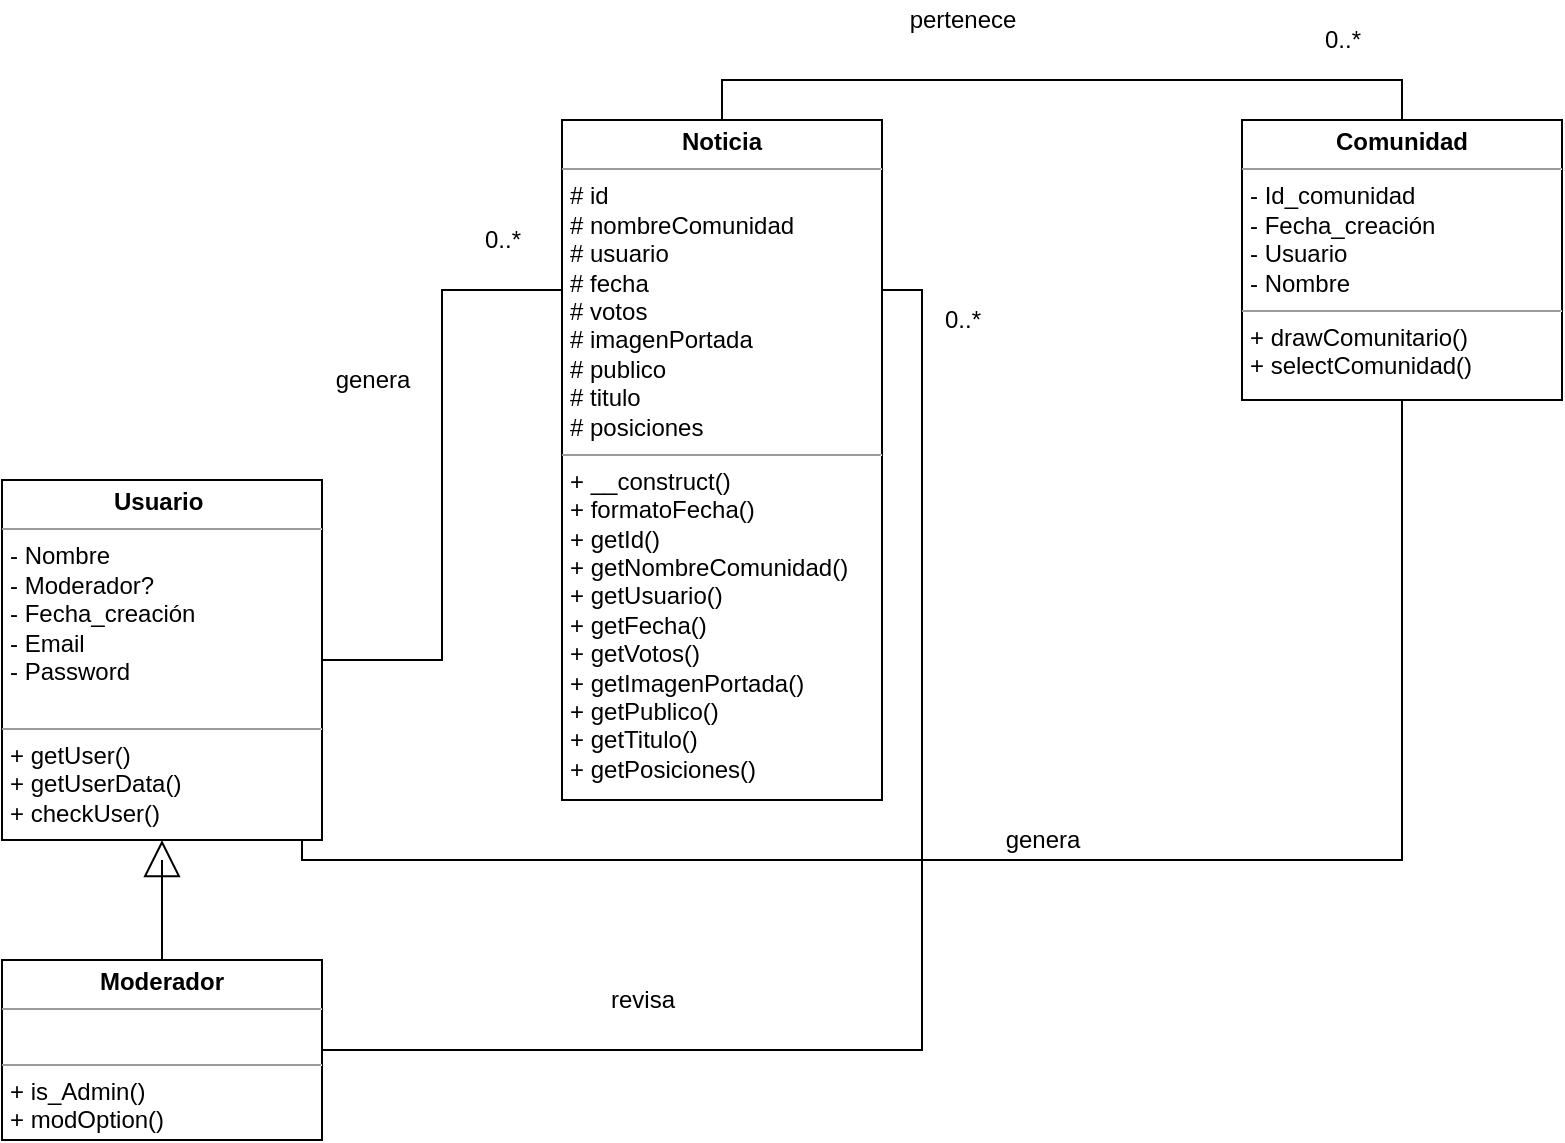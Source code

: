 <mxfile version="18.0.7" type="device"><diagram id="lv3ywBKbT9N2fXnmU3tT" name="Page-1"><mxGraphModel dx="1038" dy="1406" grid="1" gridSize="10" guides="1" tooltips="1" connect="1" arrows="1" fold="1" page="1" pageScale="1" pageWidth="1169" pageHeight="827" math="0" shadow="0"><root><mxCell id="0"/><mxCell id="1" parent="0"/><mxCell id="8l9hFgMTIiG5K8207adt-8" style="edgeStyle=orthogonalEdgeStyle;rounded=0;orthogonalLoop=1;jettySize=auto;html=1;exitX=1;exitY=0.25;exitDx=0;exitDy=0;endArrow=none;endFill=0;entryX=1;entryY=0.5;entryDx=0;entryDy=0;" edge="1" parent="1" source="g5az2yuuGOiCnB7iMjqK-8" target="8l9hFgMTIiG5K8207adt-3"><mxGeometry relative="1" as="geometry"><mxPoint x="630" y="260" as="targetPoint"/></mxGeometry></mxCell><mxCell id="g5az2yuuGOiCnB7iMjqK-8" value="&lt;p style=&quot;margin: 0px ; margin-top: 4px ; text-align: center&quot;&gt;&lt;b&gt;Noticia&lt;/b&gt;&lt;/p&gt;&lt;hr size=&quot;1&quot;&gt;&lt;p style=&quot;margin: 0px ; margin-left: 4px&quot;&gt;# id&lt;br&gt;&lt;/p&gt;&lt;p style=&quot;margin: 0px ; margin-left: 4px&quot;&gt;# nombreComunidad&lt;br&gt;&lt;/p&gt;&lt;p style=&quot;margin: 0px ; margin-left: 4px&quot;&gt;# usuario&lt;br&gt;&lt;/p&gt;&lt;p style=&quot;margin: 0px ; margin-left: 4px&quot;&gt;# fecha&lt;br&gt;&lt;/p&gt;&lt;p style=&quot;margin: 0px ; margin-left: 4px&quot;&gt;# votos&lt;br&gt;&lt;/p&gt;&lt;p style=&quot;margin: 0px ; margin-left: 4px&quot;&gt;# imagenPortada&lt;br&gt;&lt;/p&gt;&lt;p style=&quot;margin: 0px ; margin-left: 4px&quot;&gt;# publico&lt;br&gt;&lt;/p&gt;&lt;p style=&quot;margin: 0px ; margin-left: 4px&quot;&gt;# titulo&lt;br&gt;&lt;/p&gt;&lt;p style=&quot;margin: 0px ; margin-left: 4px&quot;&gt;# posiciones&lt;br&gt;&lt;/p&gt;&lt;hr size=&quot;1&quot;&gt;&lt;p style=&quot;margin: 0px ; margin-left: 4px&quot;&gt;+ __construct()&lt;/p&gt;&lt;p style=&quot;margin: 0px ; margin-left: 4px&quot;&gt;+ formatoFecha()&lt;/p&gt;&lt;p style=&quot;margin: 0px ; margin-left: 4px&quot;&gt;+ getId()&lt;/p&gt;&lt;p style=&quot;margin: 0px ; margin-left: 4px&quot;&gt;+ getNombreComunidad()&lt;/p&gt;&lt;p style=&quot;margin: 0px ; margin-left: 4px&quot;&gt;+ getUsuario()&lt;/p&gt;&lt;p style=&quot;margin: 0px ; margin-left: 4px&quot;&gt;+ getFecha()&lt;/p&gt;&lt;p style=&quot;margin: 0px ; margin-left: 4px&quot;&gt;+ getVotos()&lt;/p&gt;&lt;p style=&quot;margin: 0px ; margin-left: 4px&quot;&gt;+ getImagenPortada()&lt;/p&gt;&lt;p style=&quot;margin: 0px ; margin-left: 4px&quot;&gt;+ getPublico()&lt;/p&gt;&lt;p style=&quot;margin: 0px ; margin-left: 4px&quot;&gt;+ getTitulo()&lt;/p&gt;&lt;p style=&quot;margin: 0px ; margin-left: 4px&quot;&gt;+ getPosiciones()&lt;/p&gt;" style="verticalAlign=top;align=left;overflow=fill;fontSize=12;fontFamily=Helvetica;html=1;" parent="1" vertex="1"><mxGeometry x="430" y="-220" width="160" height="340" as="geometry"/></mxCell><mxCell id="8l9hFgMTIiG5K8207adt-11" style="edgeStyle=orthogonalEdgeStyle;rounded=0;orthogonalLoop=1;jettySize=auto;html=1;exitX=0.5;exitY=0;exitDx=0;exitDy=0;entryX=0.5;entryY=0;entryDx=0;entryDy=0;endArrow=none;endFill=0;" edge="1" parent="1" source="8l9hFgMTIiG5K8207adt-1" target="g5az2yuuGOiCnB7iMjqK-8"><mxGeometry relative="1" as="geometry"/></mxCell><mxCell id="8l9hFgMTIiG5K8207adt-1" value="&lt;p style=&quot;margin:0px;margin-top:4px;text-align:center;&quot;&gt;&lt;b&gt;Comunidad&lt;/b&gt;&lt;/p&gt;&lt;hr size=&quot;1&quot;&gt;&lt;p style=&quot;margin:0px;margin-left:4px;&quot;&gt;- Id_comunidad&lt;/p&gt;&lt;p style=&quot;margin:0px;margin-left:4px;&quot;&gt;- Fecha_creación&lt;/p&gt;&lt;p style=&quot;margin:0px;margin-left:4px;&quot;&gt;- Usuario&amp;nbsp;&lt;/p&gt;&lt;p style=&quot;margin:0px;margin-left:4px;&quot;&gt;- Nombre&lt;/p&gt;&lt;hr size=&quot;1&quot;&gt;&lt;p style=&quot;margin:0px;margin-left:4px;&quot;&gt;+ drawComunitario()&lt;/p&gt;&lt;p style=&quot;margin:0px;margin-left:4px;&quot;&gt;+ selectComunidad()&lt;/p&gt;" style="verticalAlign=top;align=left;overflow=fill;fontSize=12;fontFamily=Helvetica;html=1;" vertex="1" parent="1"><mxGeometry x="770" y="-220" width="160" height="140" as="geometry"/></mxCell><mxCell id="8l9hFgMTIiG5K8207adt-4" style="edgeStyle=orthogonalEdgeStyle;rounded=0;orthogonalLoop=1;jettySize=auto;html=1;exitX=1;exitY=0.5;exitDx=0;exitDy=0;entryX=0;entryY=0.25;entryDx=0;entryDy=0;endArrow=none;endFill=0;" edge="1" parent="1" source="8l9hFgMTIiG5K8207adt-2" target="g5az2yuuGOiCnB7iMjqK-8"><mxGeometry relative="1" as="geometry"/></mxCell><mxCell id="8l9hFgMTIiG5K8207adt-7" style="edgeStyle=orthogonalEdgeStyle;rounded=0;orthogonalLoop=1;jettySize=auto;html=1;exitX=1;exitY=0.75;exitDx=0;exitDy=0;entryX=0.5;entryY=1;entryDx=0;entryDy=0;endArrow=none;endFill=0;" edge="1" parent="1" source="8l9hFgMTIiG5K8207adt-2" target="8l9hFgMTIiG5K8207adt-1"><mxGeometry relative="1" as="geometry"><Array as="points"><mxPoint x="300" y="150"/><mxPoint x="850" y="150"/></Array></mxGeometry></mxCell><mxCell id="8l9hFgMTIiG5K8207adt-2" value="&lt;p style=&quot;margin:0px;margin-top:4px;text-align:center;&quot;&gt;&lt;b&gt;Usuario&amp;nbsp;&lt;/b&gt;&lt;/p&gt;&lt;hr size=&quot;1&quot;&gt;&lt;p style=&quot;margin:0px;margin-left:4px;&quot;&gt;- Nombre&lt;/p&gt;&lt;p style=&quot;margin:0px;margin-left:4px;&quot;&gt;- Moderador?&lt;/p&gt;&lt;p style=&quot;margin:0px;margin-left:4px;&quot;&gt;- Fecha_creación&lt;/p&gt;&lt;p style=&quot;margin:0px;margin-left:4px;&quot;&gt;- Email&lt;/p&gt;&lt;p style=&quot;margin:0px;margin-left:4px;&quot;&gt;- Password&lt;/p&gt;&lt;p style=&quot;margin:0px;margin-left:4px;&quot;&gt;&lt;br&gt;&lt;/p&gt;&lt;hr size=&quot;1&quot;&gt;&lt;p style=&quot;margin:0px;margin-left:4px;&quot;&gt;+ getUser()&lt;/p&gt;&lt;p style=&quot;margin:0px;margin-left:4px;&quot;&gt;+ getUserData()&lt;/p&gt;&lt;p style=&quot;margin:0px;margin-left:4px;&quot;&gt;+ checkUser()&lt;/p&gt;&lt;p style=&quot;margin:0px;margin-left:4px;&quot;&gt;&lt;br&gt;&lt;/p&gt;" style="verticalAlign=top;align=left;overflow=fill;fontSize=12;fontFamily=Helvetica;html=1;" vertex="1" parent="1"><mxGeometry x="150" y="-40" width="160" height="180" as="geometry"/></mxCell><mxCell id="8l9hFgMTIiG5K8207adt-3" value="&lt;p style=&quot;margin:0px;margin-top:4px;text-align:center;&quot;&gt;&lt;b&gt;Moderador&lt;/b&gt;&lt;/p&gt;&lt;hr size=&quot;1&quot;&gt;&lt;p style=&quot;margin:0px;margin-left:4px;&quot;&gt;&lt;br&gt;&lt;/p&gt;&lt;hr size=&quot;1&quot;&gt;&lt;p style=&quot;margin:0px;margin-left:4px;&quot;&gt;+ is_Admin()&lt;/p&gt;&lt;p style=&quot;margin:0px;margin-left:4px;&quot;&gt;+ modOption()&lt;/p&gt;" style="verticalAlign=top;align=left;overflow=fill;fontSize=12;fontFamily=Helvetica;html=1;" vertex="1" parent="1"><mxGeometry x="150" y="200" width="160" height="90" as="geometry"/></mxCell><mxCell id="8l9hFgMTIiG5K8207adt-6" value="" style="endArrow=block;endSize=16;endFill=0;html=1;rounded=0;exitX=0.5;exitY=0;exitDx=0;exitDy=0;entryX=0.5;entryY=1;entryDx=0;entryDy=0;" edge="1" parent="1" source="8l9hFgMTIiG5K8207adt-3" target="8l9hFgMTIiG5K8207adt-2"><mxGeometry width="160" relative="1" as="geometry"><mxPoint x="350" y="200" as="sourcePoint"/><mxPoint x="180" y="160" as="targetPoint"/><Array as="points"><mxPoint x="230" y="150"/></Array></mxGeometry></mxCell><mxCell id="8l9hFgMTIiG5K8207adt-9" value="0..*" style="text;html=1;align=center;verticalAlign=middle;resizable=0;points=[];autosize=1;strokeColor=none;fillColor=none;" vertex="1" parent="1"><mxGeometry x="385" y="-170" width="30" height="20" as="geometry"/></mxCell><mxCell id="8l9hFgMTIiG5K8207adt-10" value="0..*" style="text;html=1;align=center;verticalAlign=middle;resizable=0;points=[];autosize=1;strokeColor=none;fillColor=none;" vertex="1" parent="1"><mxGeometry x="615" y="-130" width="30" height="20" as="geometry"/></mxCell><mxCell id="8l9hFgMTIiG5K8207adt-12" value="0..*" style="text;html=1;align=center;verticalAlign=middle;resizable=0;points=[];autosize=1;strokeColor=none;fillColor=none;" vertex="1" parent="1"><mxGeometry x="805" y="-270" width="30" height="20" as="geometry"/></mxCell><mxCell id="8l9hFgMTIiG5K8207adt-13" value="genera" style="text;html=1;align=center;verticalAlign=middle;resizable=0;points=[];autosize=1;strokeColor=none;fillColor=none;" vertex="1" parent="1"><mxGeometry x="310" y="-100" width="50" height="20" as="geometry"/></mxCell><mxCell id="8l9hFgMTIiG5K8207adt-14" value="pertenece" style="text;html=1;align=center;verticalAlign=middle;resizable=0;points=[];autosize=1;strokeColor=none;fillColor=none;" vertex="1" parent="1"><mxGeometry x="595" y="-280" width="70" height="20" as="geometry"/></mxCell><mxCell id="8l9hFgMTIiG5K8207adt-15" value="revisa" style="text;html=1;align=center;verticalAlign=middle;resizable=0;points=[];autosize=1;strokeColor=none;fillColor=none;" vertex="1" parent="1"><mxGeometry x="445" y="210" width="50" height="20" as="geometry"/></mxCell><mxCell id="8l9hFgMTIiG5K8207adt-16" value="genera" style="text;html=1;align=center;verticalAlign=middle;resizable=0;points=[];autosize=1;strokeColor=none;fillColor=none;" vertex="1" parent="1"><mxGeometry x="645" y="130" width="50" height="20" as="geometry"/></mxCell></root></mxGraphModel></diagram></mxfile>